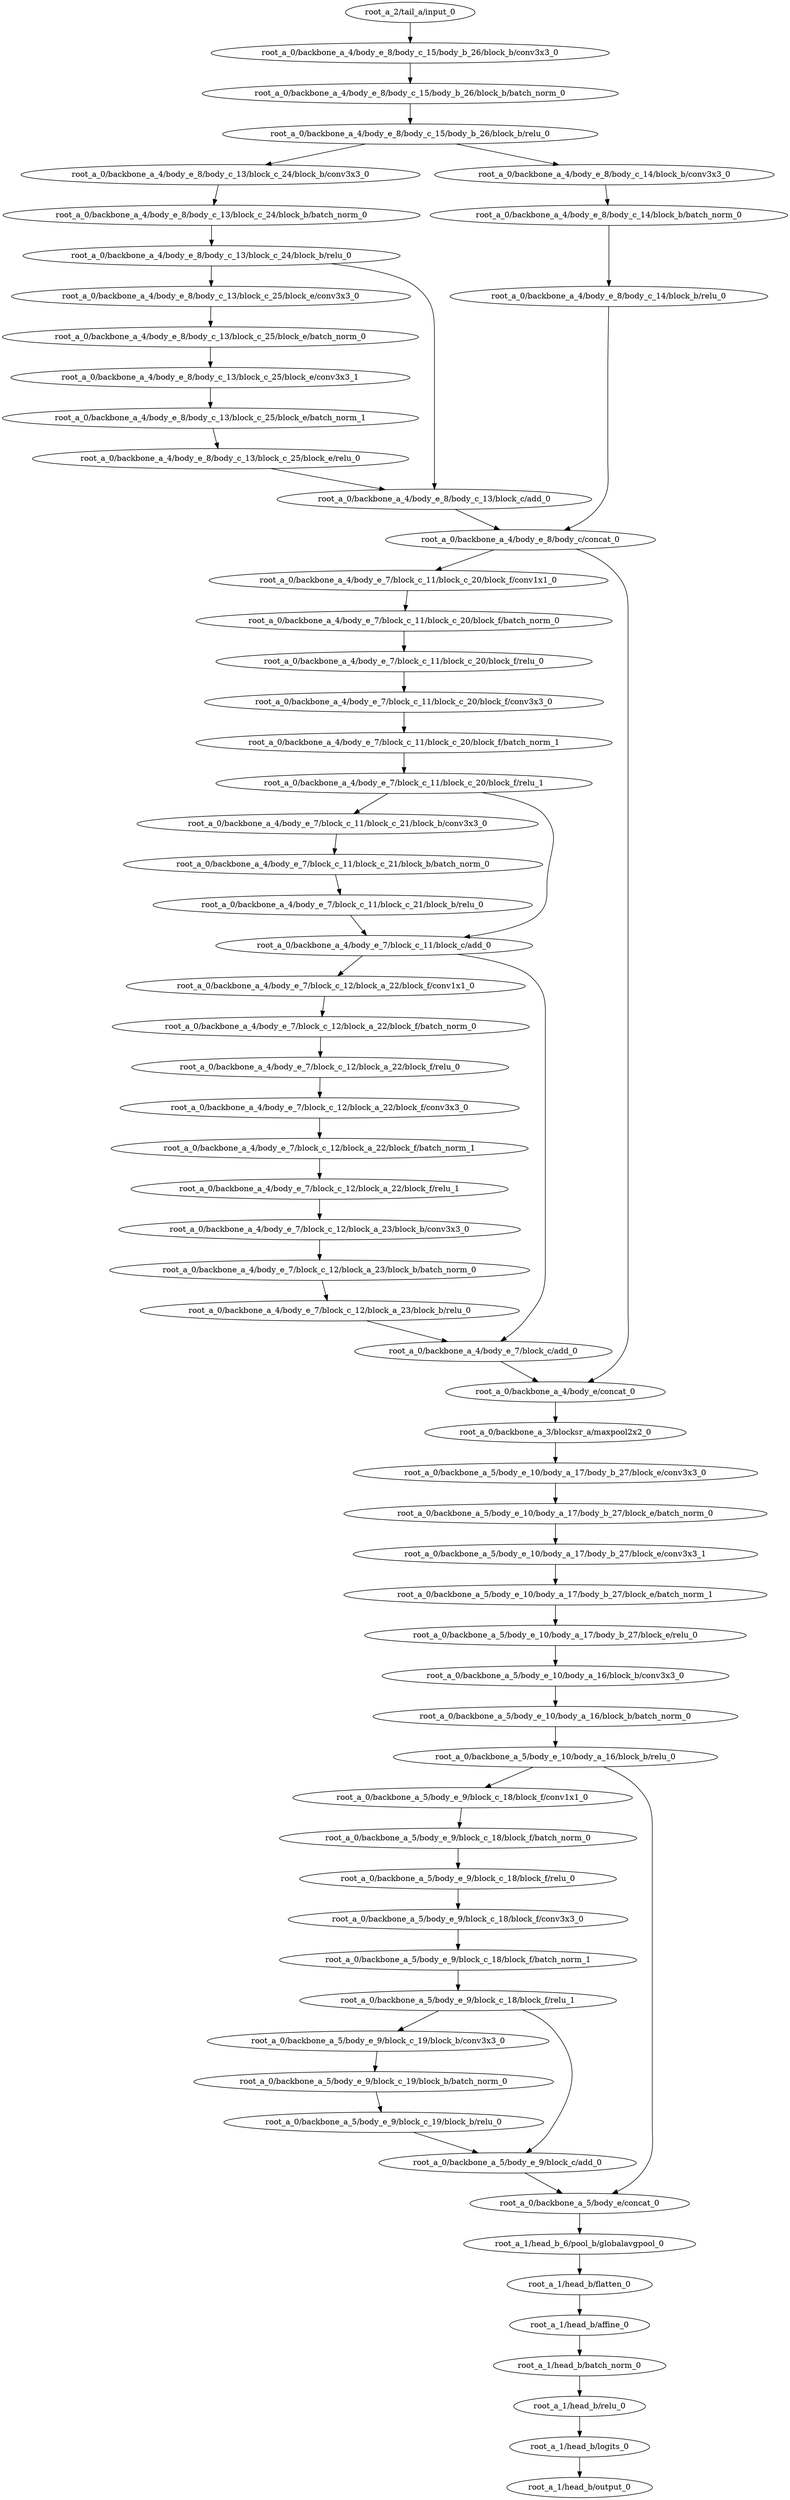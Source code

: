digraph root_a {
	"root_a_2/tail_a/input_0"
	"root_a_0/backbone_a_4/body_e_8/body_c_15/body_b_26/block_b/conv3x3_0"
	"root_a_0/backbone_a_4/body_e_8/body_c_15/body_b_26/block_b/batch_norm_0"
	"root_a_0/backbone_a_4/body_e_8/body_c_15/body_b_26/block_b/relu_0"
	"root_a_0/backbone_a_4/body_e_8/body_c_13/block_c_24/block_b/conv3x3_0"
	"root_a_0/backbone_a_4/body_e_8/body_c_13/block_c_24/block_b/batch_norm_0"
	"root_a_0/backbone_a_4/body_e_8/body_c_13/block_c_24/block_b/relu_0"
	"root_a_0/backbone_a_4/body_e_8/body_c_13/block_c_25/block_e/conv3x3_0"
	"root_a_0/backbone_a_4/body_e_8/body_c_13/block_c_25/block_e/batch_norm_0"
	"root_a_0/backbone_a_4/body_e_8/body_c_13/block_c_25/block_e/conv3x3_1"
	"root_a_0/backbone_a_4/body_e_8/body_c_13/block_c_25/block_e/batch_norm_1"
	"root_a_0/backbone_a_4/body_e_8/body_c_13/block_c_25/block_e/relu_0"
	"root_a_0/backbone_a_4/body_e_8/body_c_13/block_c/add_0"
	"root_a_0/backbone_a_4/body_e_8/body_c_14/block_b/conv3x3_0"
	"root_a_0/backbone_a_4/body_e_8/body_c_14/block_b/batch_norm_0"
	"root_a_0/backbone_a_4/body_e_8/body_c_14/block_b/relu_0"
	"root_a_0/backbone_a_4/body_e_8/body_c/concat_0"
	"root_a_0/backbone_a_4/body_e_7/block_c_11/block_c_20/block_f/conv1x1_0"
	"root_a_0/backbone_a_4/body_e_7/block_c_11/block_c_20/block_f/batch_norm_0"
	"root_a_0/backbone_a_4/body_e_7/block_c_11/block_c_20/block_f/relu_0"
	"root_a_0/backbone_a_4/body_e_7/block_c_11/block_c_20/block_f/conv3x3_0"
	"root_a_0/backbone_a_4/body_e_7/block_c_11/block_c_20/block_f/batch_norm_1"
	"root_a_0/backbone_a_4/body_e_7/block_c_11/block_c_20/block_f/relu_1"
	"root_a_0/backbone_a_4/body_e_7/block_c_11/block_c_21/block_b/conv3x3_0"
	"root_a_0/backbone_a_4/body_e_7/block_c_11/block_c_21/block_b/batch_norm_0"
	"root_a_0/backbone_a_4/body_e_7/block_c_11/block_c_21/block_b/relu_0"
	"root_a_0/backbone_a_4/body_e_7/block_c_11/block_c/add_0"
	"root_a_0/backbone_a_4/body_e_7/block_c_12/block_a_22/block_f/conv1x1_0"
	"root_a_0/backbone_a_4/body_e_7/block_c_12/block_a_22/block_f/batch_norm_0"
	"root_a_0/backbone_a_4/body_e_7/block_c_12/block_a_22/block_f/relu_0"
	"root_a_0/backbone_a_4/body_e_7/block_c_12/block_a_22/block_f/conv3x3_0"
	"root_a_0/backbone_a_4/body_e_7/block_c_12/block_a_22/block_f/batch_norm_1"
	"root_a_0/backbone_a_4/body_e_7/block_c_12/block_a_22/block_f/relu_1"
	"root_a_0/backbone_a_4/body_e_7/block_c_12/block_a_23/block_b/conv3x3_0"
	"root_a_0/backbone_a_4/body_e_7/block_c_12/block_a_23/block_b/batch_norm_0"
	"root_a_0/backbone_a_4/body_e_7/block_c_12/block_a_23/block_b/relu_0"
	"root_a_0/backbone_a_4/body_e_7/block_c/add_0"
	"root_a_0/backbone_a_4/body_e/concat_0"
	"root_a_0/backbone_a_3/blocksr_a/maxpool2x2_0"
	"root_a_0/backbone_a_5/body_e_10/body_a_17/body_b_27/block_e/conv3x3_0"
	"root_a_0/backbone_a_5/body_e_10/body_a_17/body_b_27/block_e/batch_norm_0"
	"root_a_0/backbone_a_5/body_e_10/body_a_17/body_b_27/block_e/conv3x3_1"
	"root_a_0/backbone_a_5/body_e_10/body_a_17/body_b_27/block_e/batch_norm_1"
	"root_a_0/backbone_a_5/body_e_10/body_a_17/body_b_27/block_e/relu_0"
	"root_a_0/backbone_a_5/body_e_10/body_a_16/block_b/conv3x3_0"
	"root_a_0/backbone_a_5/body_e_10/body_a_16/block_b/batch_norm_0"
	"root_a_0/backbone_a_5/body_e_10/body_a_16/block_b/relu_0"
	"root_a_0/backbone_a_5/body_e_9/block_c_18/block_f/conv1x1_0"
	"root_a_0/backbone_a_5/body_e_9/block_c_18/block_f/batch_norm_0"
	"root_a_0/backbone_a_5/body_e_9/block_c_18/block_f/relu_0"
	"root_a_0/backbone_a_5/body_e_9/block_c_18/block_f/conv3x3_0"
	"root_a_0/backbone_a_5/body_e_9/block_c_18/block_f/batch_norm_1"
	"root_a_0/backbone_a_5/body_e_9/block_c_18/block_f/relu_1"
	"root_a_0/backbone_a_5/body_e_9/block_c_19/block_b/conv3x3_0"
	"root_a_0/backbone_a_5/body_e_9/block_c_19/block_b/batch_norm_0"
	"root_a_0/backbone_a_5/body_e_9/block_c_19/block_b/relu_0"
	"root_a_0/backbone_a_5/body_e_9/block_c/add_0"
	"root_a_0/backbone_a_5/body_e/concat_0"
	"root_a_1/head_b_6/pool_b/globalavgpool_0"
	"root_a_1/head_b/flatten_0"
	"root_a_1/head_b/affine_0"
	"root_a_1/head_b/batch_norm_0"
	"root_a_1/head_b/relu_0"
	"root_a_1/head_b/logits_0"
	"root_a_1/head_b/output_0"

	"root_a_2/tail_a/input_0" -> "root_a_0/backbone_a_4/body_e_8/body_c_15/body_b_26/block_b/conv3x3_0"
	"root_a_0/backbone_a_4/body_e_8/body_c_15/body_b_26/block_b/conv3x3_0" -> "root_a_0/backbone_a_4/body_e_8/body_c_15/body_b_26/block_b/batch_norm_0"
	"root_a_0/backbone_a_4/body_e_8/body_c_15/body_b_26/block_b/batch_norm_0" -> "root_a_0/backbone_a_4/body_e_8/body_c_15/body_b_26/block_b/relu_0"
	"root_a_0/backbone_a_4/body_e_8/body_c_15/body_b_26/block_b/relu_0" -> "root_a_0/backbone_a_4/body_e_8/body_c_13/block_c_24/block_b/conv3x3_0"
	"root_a_0/backbone_a_4/body_e_8/body_c_13/block_c_24/block_b/conv3x3_0" -> "root_a_0/backbone_a_4/body_e_8/body_c_13/block_c_24/block_b/batch_norm_0"
	"root_a_0/backbone_a_4/body_e_8/body_c_13/block_c_24/block_b/batch_norm_0" -> "root_a_0/backbone_a_4/body_e_8/body_c_13/block_c_24/block_b/relu_0"
	"root_a_0/backbone_a_4/body_e_8/body_c_13/block_c_24/block_b/relu_0" -> "root_a_0/backbone_a_4/body_e_8/body_c_13/block_c_25/block_e/conv3x3_0"
	"root_a_0/backbone_a_4/body_e_8/body_c_13/block_c_25/block_e/conv3x3_0" -> "root_a_0/backbone_a_4/body_e_8/body_c_13/block_c_25/block_e/batch_norm_0"
	"root_a_0/backbone_a_4/body_e_8/body_c_13/block_c_25/block_e/batch_norm_0" -> "root_a_0/backbone_a_4/body_e_8/body_c_13/block_c_25/block_e/conv3x3_1"
	"root_a_0/backbone_a_4/body_e_8/body_c_13/block_c_25/block_e/conv3x3_1" -> "root_a_0/backbone_a_4/body_e_8/body_c_13/block_c_25/block_e/batch_norm_1"
	"root_a_0/backbone_a_4/body_e_8/body_c_13/block_c_25/block_e/batch_norm_1" -> "root_a_0/backbone_a_4/body_e_8/body_c_13/block_c_25/block_e/relu_0"
	"root_a_0/backbone_a_4/body_e_8/body_c_13/block_c_24/block_b/relu_0" -> "root_a_0/backbone_a_4/body_e_8/body_c_13/block_c/add_0"
	"root_a_0/backbone_a_4/body_e_8/body_c_13/block_c_25/block_e/relu_0" -> "root_a_0/backbone_a_4/body_e_8/body_c_13/block_c/add_0"
	"root_a_0/backbone_a_4/body_e_8/body_c_15/body_b_26/block_b/relu_0" -> "root_a_0/backbone_a_4/body_e_8/body_c_14/block_b/conv3x3_0"
	"root_a_0/backbone_a_4/body_e_8/body_c_14/block_b/conv3x3_0" -> "root_a_0/backbone_a_4/body_e_8/body_c_14/block_b/batch_norm_0"
	"root_a_0/backbone_a_4/body_e_8/body_c_14/block_b/batch_norm_0" -> "root_a_0/backbone_a_4/body_e_8/body_c_14/block_b/relu_0"
	"root_a_0/backbone_a_4/body_e_8/body_c_13/block_c/add_0" -> "root_a_0/backbone_a_4/body_e_8/body_c/concat_0"
	"root_a_0/backbone_a_4/body_e_8/body_c_14/block_b/relu_0" -> "root_a_0/backbone_a_4/body_e_8/body_c/concat_0"
	"root_a_0/backbone_a_4/body_e_8/body_c/concat_0" -> "root_a_0/backbone_a_4/body_e_7/block_c_11/block_c_20/block_f/conv1x1_0"
	"root_a_0/backbone_a_4/body_e_7/block_c_11/block_c_20/block_f/conv1x1_0" -> "root_a_0/backbone_a_4/body_e_7/block_c_11/block_c_20/block_f/batch_norm_0"
	"root_a_0/backbone_a_4/body_e_7/block_c_11/block_c_20/block_f/batch_norm_0" -> "root_a_0/backbone_a_4/body_e_7/block_c_11/block_c_20/block_f/relu_0"
	"root_a_0/backbone_a_4/body_e_7/block_c_11/block_c_20/block_f/relu_0" -> "root_a_0/backbone_a_4/body_e_7/block_c_11/block_c_20/block_f/conv3x3_0"
	"root_a_0/backbone_a_4/body_e_7/block_c_11/block_c_20/block_f/conv3x3_0" -> "root_a_0/backbone_a_4/body_e_7/block_c_11/block_c_20/block_f/batch_norm_1"
	"root_a_0/backbone_a_4/body_e_7/block_c_11/block_c_20/block_f/batch_norm_1" -> "root_a_0/backbone_a_4/body_e_7/block_c_11/block_c_20/block_f/relu_1"
	"root_a_0/backbone_a_4/body_e_7/block_c_11/block_c_20/block_f/relu_1" -> "root_a_0/backbone_a_4/body_e_7/block_c_11/block_c_21/block_b/conv3x3_0"
	"root_a_0/backbone_a_4/body_e_7/block_c_11/block_c_21/block_b/conv3x3_0" -> "root_a_0/backbone_a_4/body_e_7/block_c_11/block_c_21/block_b/batch_norm_0"
	"root_a_0/backbone_a_4/body_e_7/block_c_11/block_c_21/block_b/batch_norm_0" -> "root_a_0/backbone_a_4/body_e_7/block_c_11/block_c_21/block_b/relu_0"
	"root_a_0/backbone_a_4/body_e_7/block_c_11/block_c_21/block_b/relu_0" -> "root_a_0/backbone_a_4/body_e_7/block_c_11/block_c/add_0"
	"root_a_0/backbone_a_4/body_e_7/block_c_11/block_c_20/block_f/relu_1" -> "root_a_0/backbone_a_4/body_e_7/block_c_11/block_c/add_0"
	"root_a_0/backbone_a_4/body_e_7/block_c_11/block_c/add_0" -> "root_a_0/backbone_a_4/body_e_7/block_c_12/block_a_22/block_f/conv1x1_0"
	"root_a_0/backbone_a_4/body_e_7/block_c_12/block_a_22/block_f/conv1x1_0" -> "root_a_0/backbone_a_4/body_e_7/block_c_12/block_a_22/block_f/batch_norm_0"
	"root_a_0/backbone_a_4/body_e_7/block_c_12/block_a_22/block_f/batch_norm_0" -> "root_a_0/backbone_a_4/body_e_7/block_c_12/block_a_22/block_f/relu_0"
	"root_a_0/backbone_a_4/body_e_7/block_c_12/block_a_22/block_f/relu_0" -> "root_a_0/backbone_a_4/body_e_7/block_c_12/block_a_22/block_f/conv3x3_0"
	"root_a_0/backbone_a_4/body_e_7/block_c_12/block_a_22/block_f/conv3x3_0" -> "root_a_0/backbone_a_4/body_e_7/block_c_12/block_a_22/block_f/batch_norm_1"
	"root_a_0/backbone_a_4/body_e_7/block_c_12/block_a_22/block_f/batch_norm_1" -> "root_a_0/backbone_a_4/body_e_7/block_c_12/block_a_22/block_f/relu_1"
	"root_a_0/backbone_a_4/body_e_7/block_c_12/block_a_22/block_f/relu_1" -> "root_a_0/backbone_a_4/body_e_7/block_c_12/block_a_23/block_b/conv3x3_0"
	"root_a_0/backbone_a_4/body_e_7/block_c_12/block_a_23/block_b/conv3x3_0" -> "root_a_0/backbone_a_4/body_e_7/block_c_12/block_a_23/block_b/batch_norm_0"
	"root_a_0/backbone_a_4/body_e_7/block_c_12/block_a_23/block_b/batch_norm_0" -> "root_a_0/backbone_a_4/body_e_7/block_c_12/block_a_23/block_b/relu_0"
	"root_a_0/backbone_a_4/body_e_7/block_c_11/block_c/add_0" -> "root_a_0/backbone_a_4/body_e_7/block_c/add_0"
	"root_a_0/backbone_a_4/body_e_7/block_c_12/block_a_23/block_b/relu_0" -> "root_a_0/backbone_a_4/body_e_7/block_c/add_0"
	"root_a_0/backbone_a_4/body_e_8/body_c/concat_0" -> "root_a_0/backbone_a_4/body_e/concat_0"
	"root_a_0/backbone_a_4/body_e_7/block_c/add_0" -> "root_a_0/backbone_a_4/body_e/concat_0"
	"root_a_0/backbone_a_4/body_e/concat_0" -> "root_a_0/backbone_a_3/blocksr_a/maxpool2x2_0"
	"root_a_0/backbone_a_3/blocksr_a/maxpool2x2_0" -> "root_a_0/backbone_a_5/body_e_10/body_a_17/body_b_27/block_e/conv3x3_0"
	"root_a_0/backbone_a_5/body_e_10/body_a_17/body_b_27/block_e/conv3x3_0" -> "root_a_0/backbone_a_5/body_e_10/body_a_17/body_b_27/block_e/batch_norm_0"
	"root_a_0/backbone_a_5/body_e_10/body_a_17/body_b_27/block_e/batch_norm_0" -> "root_a_0/backbone_a_5/body_e_10/body_a_17/body_b_27/block_e/conv3x3_1"
	"root_a_0/backbone_a_5/body_e_10/body_a_17/body_b_27/block_e/conv3x3_1" -> "root_a_0/backbone_a_5/body_e_10/body_a_17/body_b_27/block_e/batch_norm_1"
	"root_a_0/backbone_a_5/body_e_10/body_a_17/body_b_27/block_e/batch_norm_1" -> "root_a_0/backbone_a_5/body_e_10/body_a_17/body_b_27/block_e/relu_0"
	"root_a_0/backbone_a_5/body_e_10/body_a_17/body_b_27/block_e/relu_0" -> "root_a_0/backbone_a_5/body_e_10/body_a_16/block_b/conv3x3_0"
	"root_a_0/backbone_a_5/body_e_10/body_a_16/block_b/conv3x3_0" -> "root_a_0/backbone_a_5/body_e_10/body_a_16/block_b/batch_norm_0"
	"root_a_0/backbone_a_5/body_e_10/body_a_16/block_b/batch_norm_0" -> "root_a_0/backbone_a_5/body_e_10/body_a_16/block_b/relu_0"
	"root_a_0/backbone_a_5/body_e_10/body_a_16/block_b/relu_0" -> "root_a_0/backbone_a_5/body_e_9/block_c_18/block_f/conv1x1_0"
	"root_a_0/backbone_a_5/body_e_9/block_c_18/block_f/conv1x1_0" -> "root_a_0/backbone_a_5/body_e_9/block_c_18/block_f/batch_norm_0"
	"root_a_0/backbone_a_5/body_e_9/block_c_18/block_f/batch_norm_0" -> "root_a_0/backbone_a_5/body_e_9/block_c_18/block_f/relu_0"
	"root_a_0/backbone_a_5/body_e_9/block_c_18/block_f/relu_0" -> "root_a_0/backbone_a_5/body_e_9/block_c_18/block_f/conv3x3_0"
	"root_a_0/backbone_a_5/body_e_9/block_c_18/block_f/conv3x3_0" -> "root_a_0/backbone_a_5/body_e_9/block_c_18/block_f/batch_norm_1"
	"root_a_0/backbone_a_5/body_e_9/block_c_18/block_f/batch_norm_1" -> "root_a_0/backbone_a_5/body_e_9/block_c_18/block_f/relu_1"
	"root_a_0/backbone_a_5/body_e_9/block_c_18/block_f/relu_1" -> "root_a_0/backbone_a_5/body_e_9/block_c_19/block_b/conv3x3_0"
	"root_a_0/backbone_a_5/body_e_9/block_c_19/block_b/conv3x3_0" -> "root_a_0/backbone_a_5/body_e_9/block_c_19/block_b/batch_norm_0"
	"root_a_0/backbone_a_5/body_e_9/block_c_19/block_b/batch_norm_0" -> "root_a_0/backbone_a_5/body_e_9/block_c_19/block_b/relu_0"
	"root_a_0/backbone_a_5/body_e_9/block_c_18/block_f/relu_1" -> "root_a_0/backbone_a_5/body_e_9/block_c/add_0"
	"root_a_0/backbone_a_5/body_e_9/block_c_19/block_b/relu_0" -> "root_a_0/backbone_a_5/body_e_9/block_c/add_0"
	"root_a_0/backbone_a_5/body_e_10/body_a_16/block_b/relu_0" -> "root_a_0/backbone_a_5/body_e/concat_0"
	"root_a_0/backbone_a_5/body_e_9/block_c/add_0" -> "root_a_0/backbone_a_5/body_e/concat_0"
	"root_a_0/backbone_a_5/body_e/concat_0" -> "root_a_1/head_b_6/pool_b/globalavgpool_0"
	"root_a_1/head_b_6/pool_b/globalavgpool_0" -> "root_a_1/head_b/flatten_0"
	"root_a_1/head_b/flatten_0" -> "root_a_1/head_b/affine_0"
	"root_a_1/head_b/affine_0" -> "root_a_1/head_b/batch_norm_0"
	"root_a_1/head_b/batch_norm_0" -> "root_a_1/head_b/relu_0"
	"root_a_1/head_b/relu_0" -> "root_a_1/head_b/logits_0"
	"root_a_1/head_b/logits_0" -> "root_a_1/head_b/output_0"

}